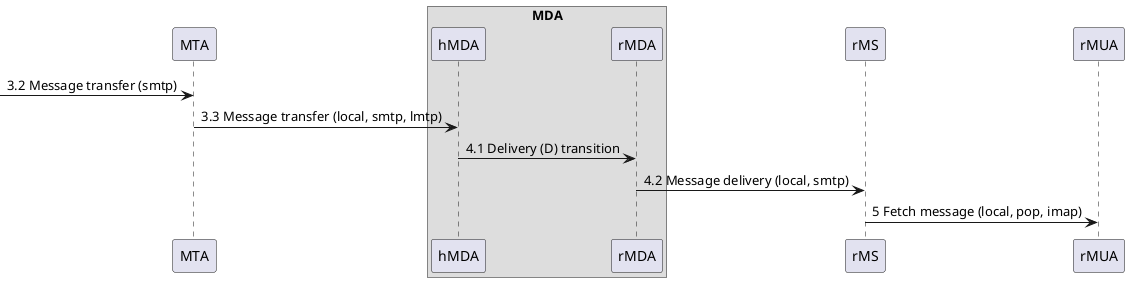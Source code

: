 @startuml Internet Mail Architecture (rfc5598), message flow part II.

/'
Message
Message User Agent (MUA)
    Author MUA (aMUA)
    Recipient MUA (rMUA)
Message Submission Agent (MSA)
    Author-focused MSA functions (aMSA)
    MHS-focused MSA functions (hMSA)
Message Transfer Agent (MTA)
Message Delivery Agent (MDA)
    Recipient-focused MDA functions (rMDA)
    MHS-focused MDA functions (hMDA)
Message Store (MS)
    Author MS (aMS)
    Recipient MS (rMS)
    User Agent MS (uMS)
'/

'ADMD II. (bar.com)
participant "MTA" as MTA /'MTA'/
box "MDA"
participant "hMDA" as hMDA /'MHS-focused MDA'/
participant "rMDA" as rMDA /'Recipient-focused MDA'/
end box
participant "rMS" as rMS /'Recipient MS'/
participant "rMUA" as rMUA /'MUA, uMS optional'/

[-> MTA : 3.2 Message transfer (smtp)
MTA -> hMDA : 3.3 Message transfer (local, smtp, lmtp)
hMDA -> rMDA : 4.1 Delivery (D) transition
rMDA -> rMS : 4.2 Message delivery (local, smtp)
rMS -> rMUA : 5 Fetch message (local, pop, imap)

@enduml

